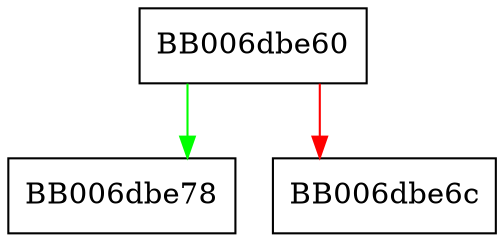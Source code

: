 digraph poly1305_update {
  node [shape="box"];
  graph [splines=ortho];
  BB006dbe60 -> BB006dbe78 [color="green"];
  BB006dbe60 -> BB006dbe6c [color="red"];
}
